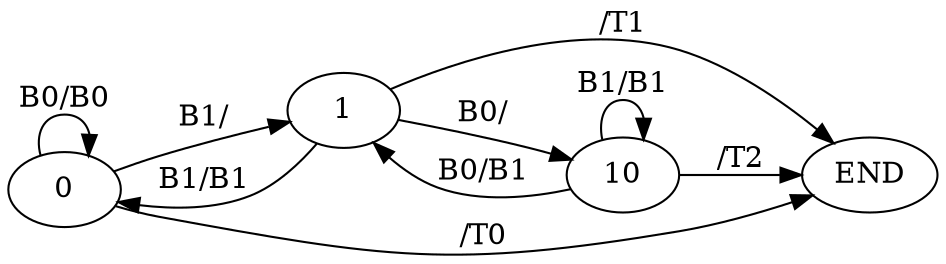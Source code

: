 digraph G {
	rankdir=LR;
	0 -> 0 [label="B0/B0"];
	0 -> 1 [label="B1/"];
	0 -> END [label="/T0"];
	1 -> 10 [label="B0/"];
	1 -> 0 [label="B1/B1"];
	1 -> END [label="/T1"];
	10 -> 1 [label="B0/B1"];
	10 -> 10 [label="B1/B1"];
	10 -> END [label="/T2"];
}